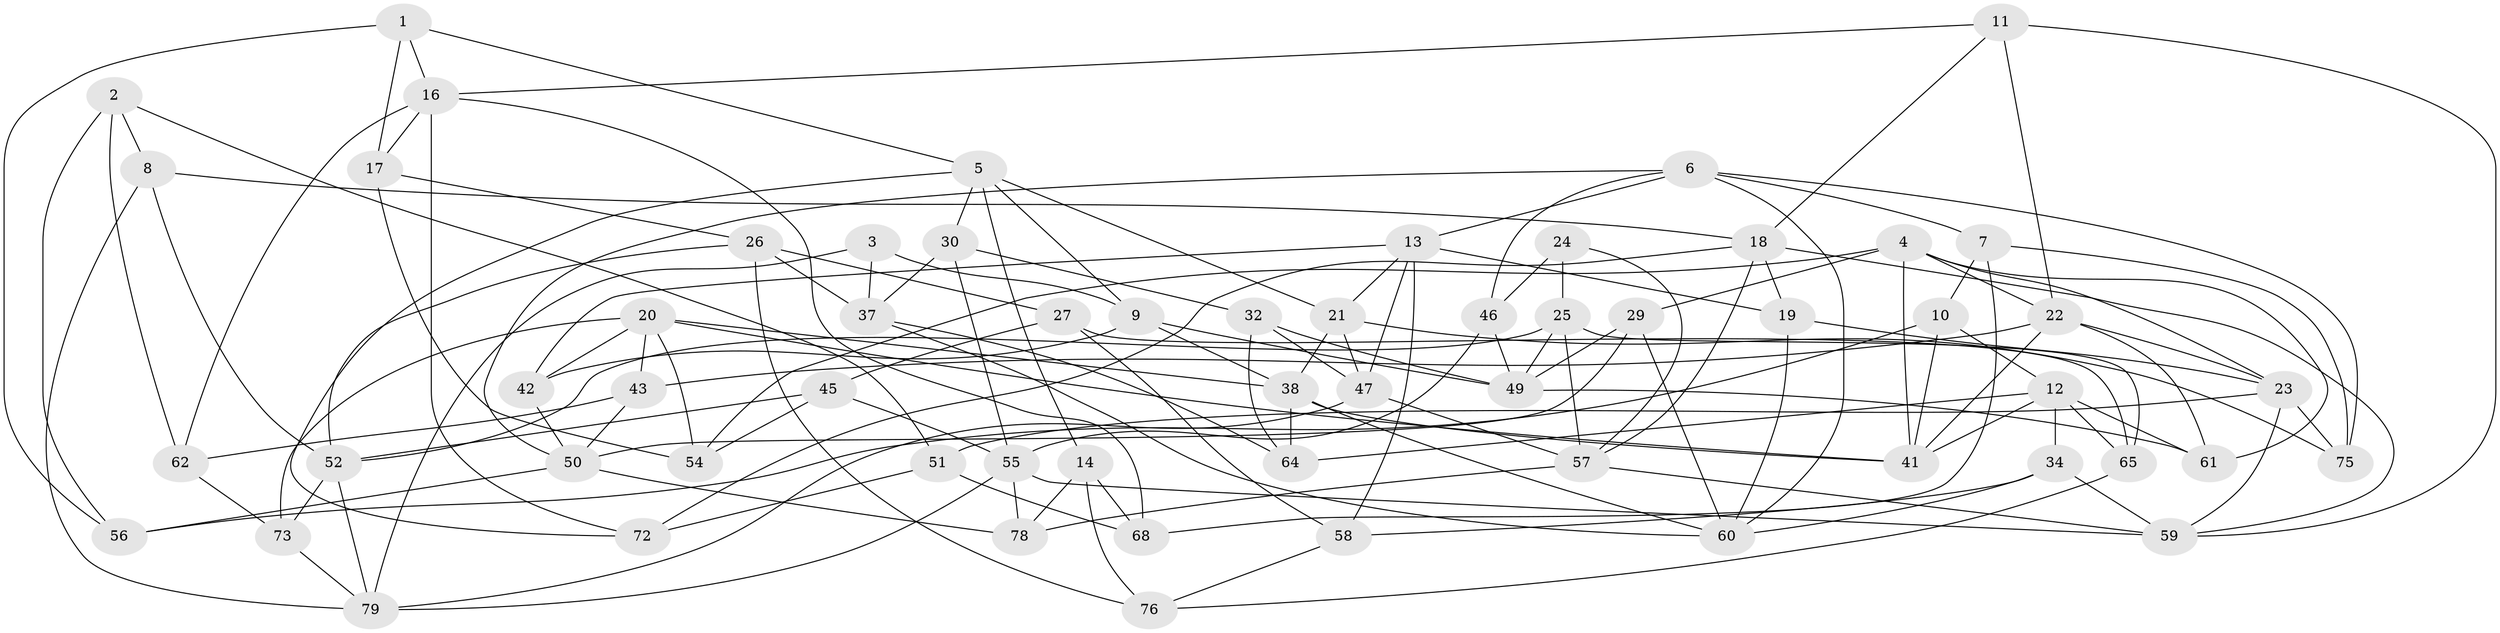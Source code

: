// original degree distribution, {4: 1.0}
// Generated by graph-tools (version 1.1) at 2025/11/02/27/25 16:11:49]
// undirected, 60 vertices, 142 edges
graph export_dot {
graph [start="1"]
  node [color=gray90,style=filled];
  1;
  2;
  3;
  4 [super="+67"];
  5 [super="+15"];
  6 [super="+36"];
  7;
  8;
  9 [super="+39"];
  10;
  11;
  12 [super="+53"];
  13 [super="+74"];
  14;
  16 [super="+69"];
  17;
  18 [super="+33"];
  19;
  20 [super="+28"];
  21 [super="+35"];
  22 [super="+48"];
  23 [super="+63"];
  24;
  25 [super="+44"];
  26 [super="+31"];
  27;
  29;
  30;
  32;
  34;
  37 [super="+40"];
  38 [super="+86"];
  41 [super="+81"];
  42;
  43;
  45;
  46;
  47 [super="+70"];
  49 [super="+77"];
  50 [super="+82"];
  51;
  52 [super="+80"];
  54;
  55 [super="+71"];
  56;
  57 [super="+85"];
  58;
  59 [super="+84"];
  60 [super="+66"];
  61;
  62;
  64;
  65;
  68;
  72;
  73;
  75;
  76;
  78;
  79 [super="+83"];
  1 -- 5;
  1 -- 56;
  1 -- 16;
  1 -- 17;
  2 -- 62;
  2 -- 56;
  2 -- 51;
  2 -- 8;
  3 -- 79;
  3 -- 9 [weight=2];
  3 -- 37;
  4 -- 61;
  4 -- 54;
  4 -- 41;
  4 -- 29;
  4 -- 23;
  4 -- 22;
  5 -- 14;
  5 -- 72;
  5 -- 9;
  5 -- 30;
  5 -- 21;
  6 -- 13;
  6 -- 60;
  6 -- 50;
  6 -- 46;
  6 -- 75;
  6 -- 7;
  7 -- 75;
  7 -- 10;
  7 -- 68;
  8 -- 18;
  8 -- 79;
  8 -- 52;
  9 -- 42;
  9 -- 38;
  9 -- 49;
  10 -- 12;
  10 -- 56;
  10 -- 41;
  11 -- 22;
  11 -- 59;
  11 -- 16;
  11 -- 18;
  12 -- 61;
  12 -- 65;
  12 -- 64;
  12 -- 34;
  12 -- 41;
  13 -- 42;
  13 -- 19;
  13 -- 58;
  13 -- 47;
  13 -- 21;
  14 -- 78;
  14 -- 76;
  14 -- 68;
  16 -- 72;
  16 -- 17;
  16 -- 68;
  16 -- 62;
  17 -- 54;
  17 -- 26;
  18 -- 19;
  18 -- 72;
  18 -- 57;
  18 -- 59;
  19 -- 23;
  19 -- 60;
  20 -- 54;
  20 -- 38;
  20 -- 41;
  20 -- 73;
  20 -- 42;
  20 -- 43;
  21 -- 38;
  21 -- 75;
  21 -- 47 [weight=2];
  22 -- 61;
  22 -- 41;
  22 -- 43;
  22 -- 23;
  23 -- 51;
  23 -- 75;
  23 -- 59;
  24 -- 46;
  24 -- 25 [weight=2];
  24 -- 57;
  25 -- 65;
  25 -- 49;
  25 -- 52;
  25 -- 57;
  26 -- 52;
  26 -- 37 [weight=2];
  26 -- 27;
  26 -- 76;
  27 -- 65;
  27 -- 58;
  27 -- 45;
  29 -- 49;
  29 -- 60;
  29 -- 50;
  30 -- 32;
  30 -- 37;
  30 -- 55;
  32 -- 64;
  32 -- 47;
  32 -- 49;
  34 -- 58;
  34 -- 60;
  34 -- 59;
  37 -- 64;
  37 -- 60;
  38 -- 60;
  38 -- 64;
  38 -- 41;
  42 -- 50;
  43 -- 50;
  43 -- 62;
  45 -- 54;
  45 -- 52;
  45 -- 55;
  46 -- 55;
  46 -- 49;
  47 -- 57;
  47 -- 79;
  49 -- 61;
  50 -- 78;
  50 -- 56;
  51 -- 68;
  51 -- 72;
  52 -- 73;
  52 -- 79;
  55 -- 59;
  55 -- 78;
  55 -- 79;
  57 -- 78;
  57 -- 59;
  58 -- 76;
  62 -- 73;
  65 -- 76;
  73 -- 79;
}
